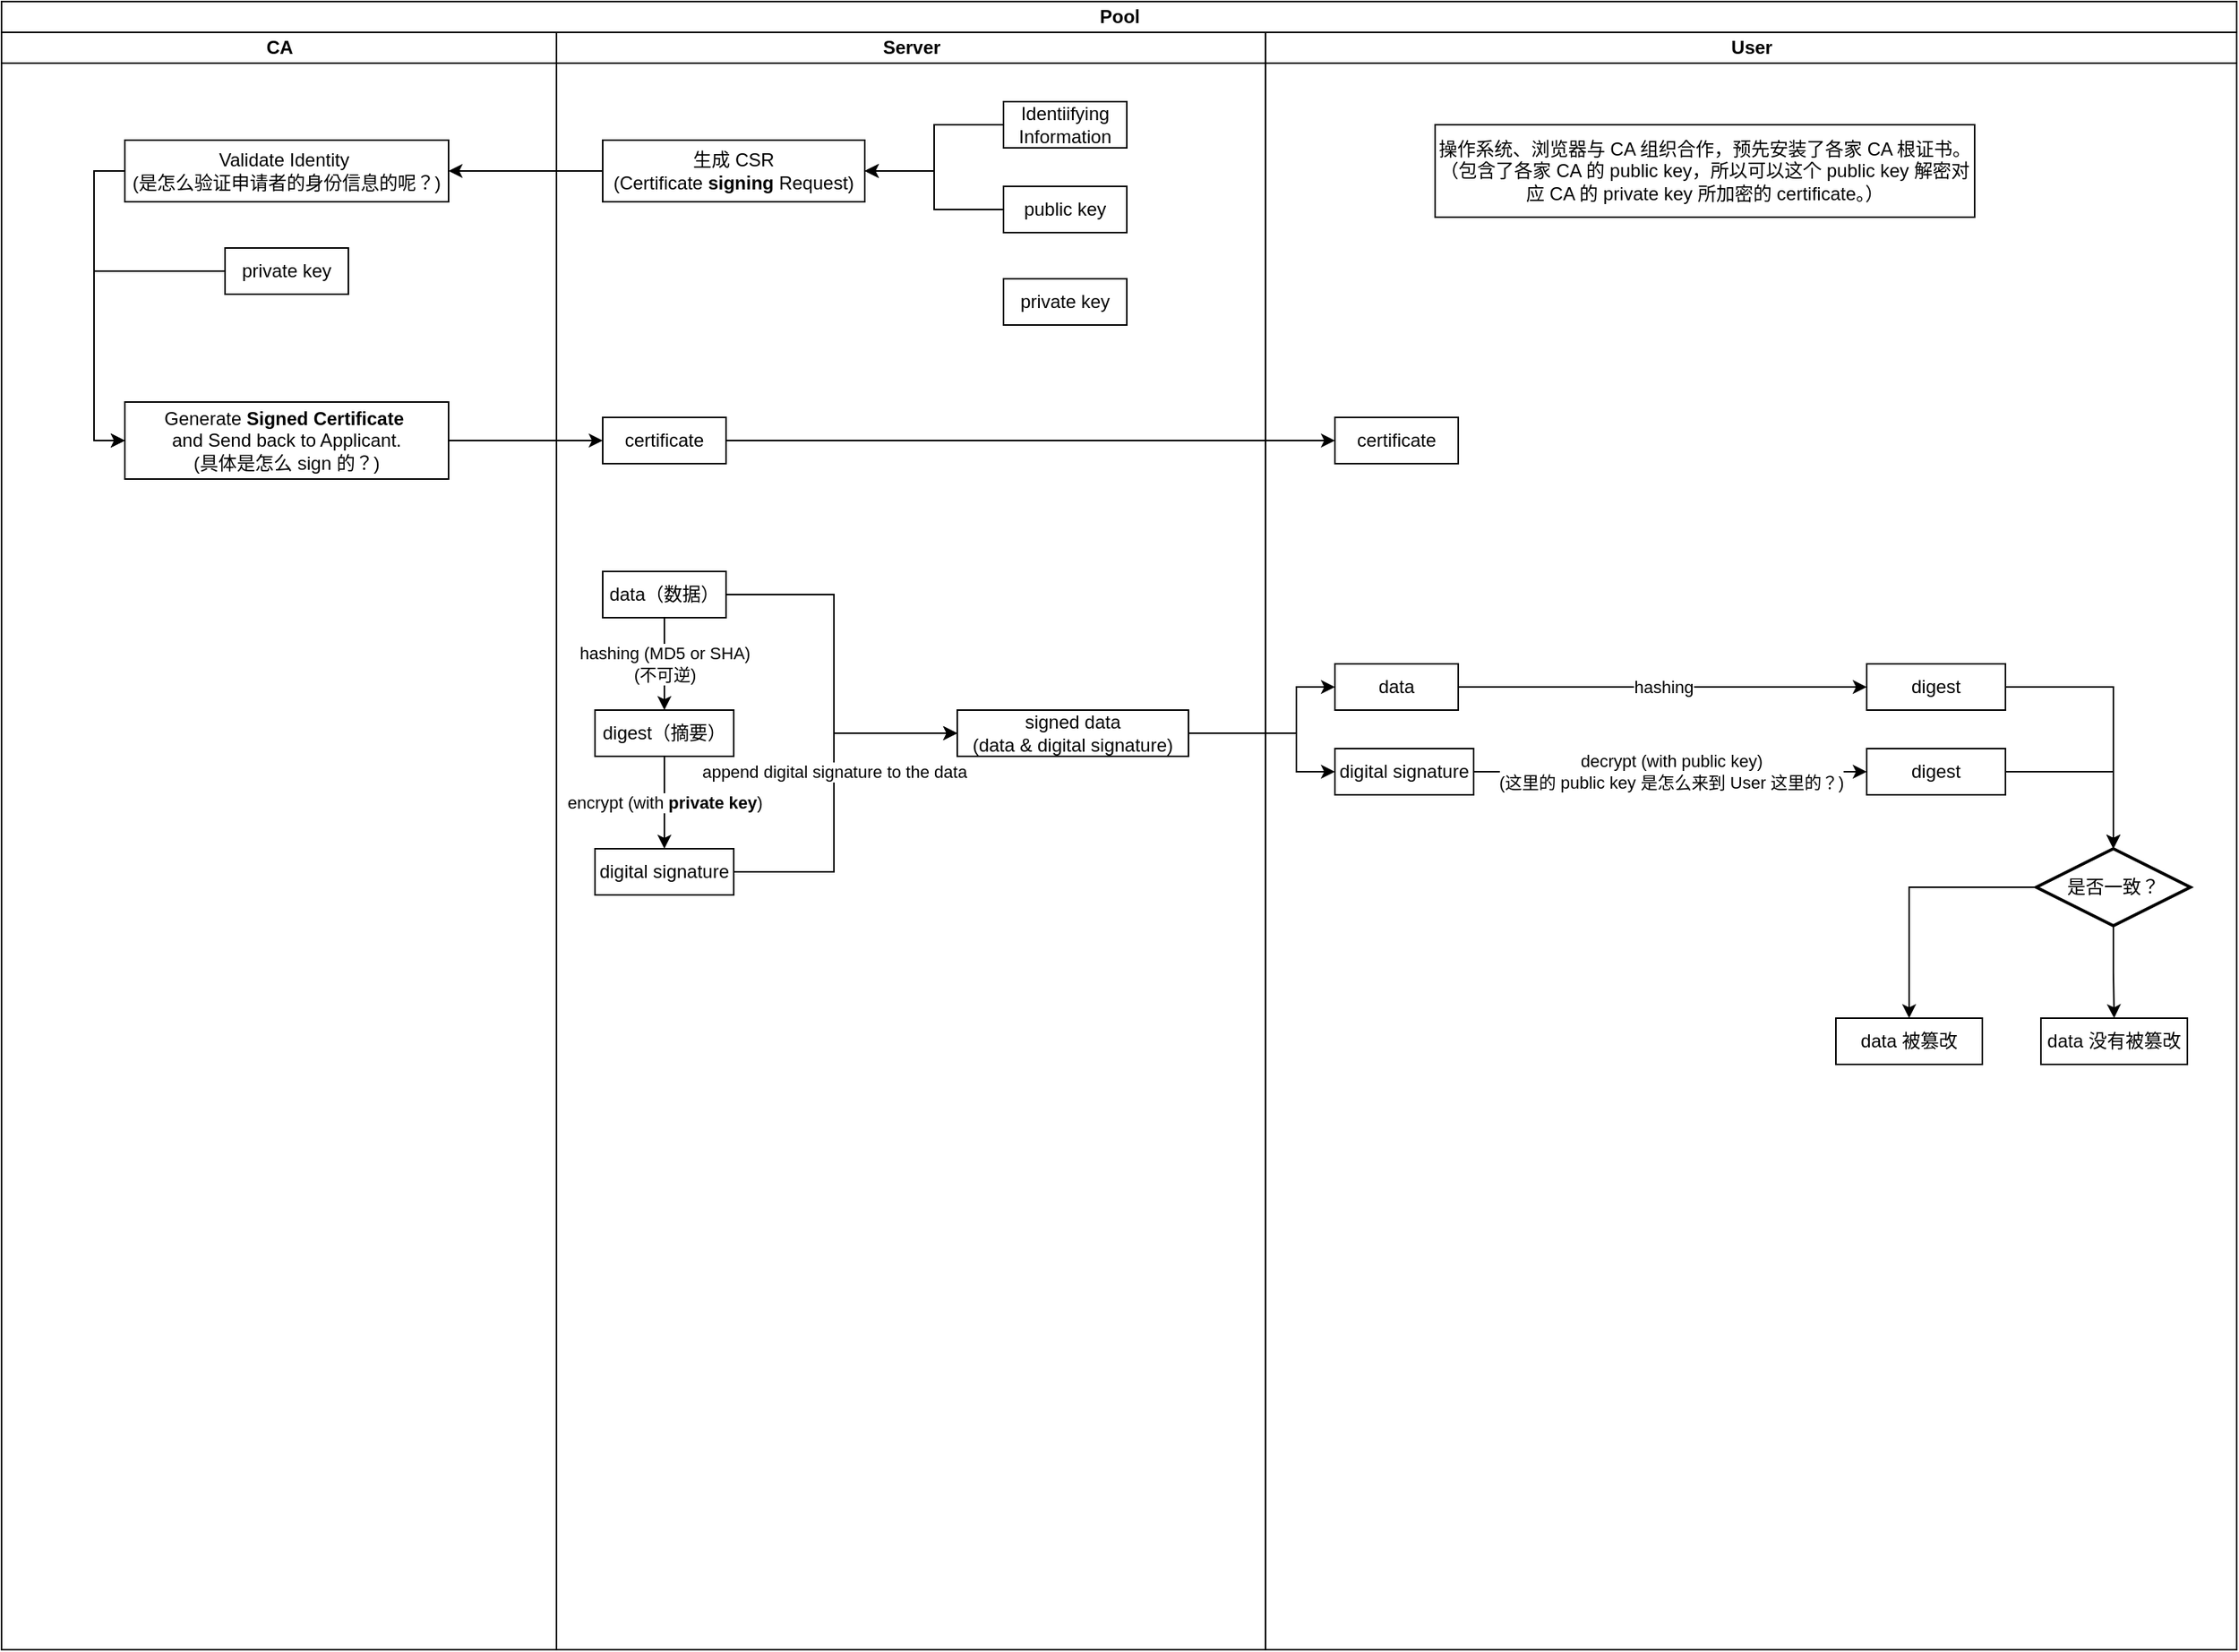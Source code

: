 <mxfile version="14.4.9" type="github">
  <diagram id="kgpKYQtTHZ0yAKxKKP6v" name="Page-1">
    <mxGraphModel dx="1422" dy="785" grid="1" gridSize="10" guides="1" tooltips="1" connect="1" arrows="1" fold="1" page="1" pageScale="1" pageWidth="850" pageHeight="1100" math="0" shadow="0">
      <root>
        <mxCell id="0" />
        <mxCell id="1" parent="0" />
        <mxCell id="6Au5uzRVC5VlOYL2ylWA-2" value="Pool" style="swimlane;html=1;childLayout=stackLayout;resizeParent=1;resizeParentMax=0;startSize=20;" parent="1" vertex="1">
          <mxGeometry x="40" y="40" width="1450" height="1070" as="geometry">
            <mxRectangle x="40" y="40" width="60" height="20" as="alternateBounds" />
          </mxGeometry>
        </mxCell>
        <mxCell id="6Au5uzRVC5VlOYL2ylWA-3" value="CA" style="swimlane;html=1;startSize=20;" parent="6Au5uzRVC5VlOYL2ylWA-2" vertex="1">
          <mxGeometry y="20" width="360" height="1050" as="geometry">
            <mxRectangle y="20" width="30" height="720" as="alternateBounds" />
          </mxGeometry>
        </mxCell>
        <mxCell id="6Au5uzRVC5VlOYL2ylWA-20" style="edgeStyle=orthogonalEdgeStyle;rounded=0;orthogonalLoop=1;jettySize=auto;html=1;exitX=0;exitY=0.5;exitDx=0;exitDy=0;entryX=0;entryY=0.5;entryDx=0;entryDy=0;" parent="6Au5uzRVC5VlOYL2ylWA-3" source="6Au5uzRVC5VlOYL2ylWA-17" target="6Au5uzRVC5VlOYL2ylWA-19" edge="1">
          <mxGeometry relative="1" as="geometry" />
        </mxCell>
        <mxCell id="6Au5uzRVC5VlOYL2ylWA-17" value="Validate Identity&amp;nbsp;&lt;br&gt;(是怎么验证申请者的身份信息的呢？)" style="whiteSpace=wrap;html=1;" parent="6Au5uzRVC5VlOYL2ylWA-3" vertex="1">
          <mxGeometry x="80" y="70" width="210" height="40" as="geometry" />
        </mxCell>
        <mxCell id="6Au5uzRVC5VlOYL2ylWA-25" style="edgeStyle=orthogonalEdgeStyle;rounded=0;orthogonalLoop=1;jettySize=auto;html=1;exitX=0;exitY=0.5;exitDx=0;exitDy=0;entryX=0;entryY=0.5;entryDx=0;entryDy=0;" parent="6Au5uzRVC5VlOYL2ylWA-3" source="6Au5uzRVC5VlOYL2ylWA-18" target="6Au5uzRVC5VlOYL2ylWA-19" edge="1">
          <mxGeometry relative="1" as="geometry">
            <Array as="points">
              <mxPoint x="60" y="155" />
              <mxPoint x="60" y="265" />
            </Array>
          </mxGeometry>
        </mxCell>
        <mxCell id="6Au5uzRVC5VlOYL2ylWA-18" value="private key" style="whiteSpace=wrap;html=1;" parent="6Au5uzRVC5VlOYL2ylWA-3" vertex="1">
          <mxGeometry x="145" y="140" width="80" height="30" as="geometry" />
        </mxCell>
        <mxCell id="6Au5uzRVC5VlOYL2ylWA-19" value="Generate &lt;b&gt;Signed Certificate&lt;/b&gt;&amp;nbsp;&lt;br&gt;and Send back to Applicant.&lt;br&gt;(具体是怎么 sign 的？)" style="whiteSpace=wrap;html=1;" parent="6Au5uzRVC5VlOYL2ylWA-3" vertex="1">
          <mxGeometry x="80" y="240" width="210" height="50" as="geometry" />
        </mxCell>
        <mxCell id="6Au5uzRVC5VlOYL2ylWA-4" value="Server" style="swimlane;html=1;startSize=20;" parent="6Au5uzRVC5VlOYL2ylWA-2" vertex="1">
          <mxGeometry x="360" y="20" width="460" height="1050" as="geometry" />
        </mxCell>
        <mxCell id="6Au5uzRVC5VlOYL2ylWA-27" value="hashing (MD5 or SHA)&lt;br&gt;(不可逆)" style="edgeStyle=orthogonalEdgeStyle;rounded=0;orthogonalLoop=1;jettySize=auto;html=1;exitX=0.5;exitY=1;exitDx=0;exitDy=0;entryX=0.5;entryY=0;entryDx=0;entryDy=0;" parent="6Au5uzRVC5VlOYL2ylWA-4" source="6Au5uzRVC5VlOYL2ylWA-6" target="6Au5uzRVC5VlOYL2ylWA-9" edge="1">
          <mxGeometry relative="1" as="geometry" />
        </mxCell>
        <mxCell id="6Au5uzRVC5VlOYL2ylWA-30" style="edgeStyle=orthogonalEdgeStyle;rounded=0;orthogonalLoop=1;jettySize=auto;html=1;exitX=1;exitY=0.5;exitDx=0;exitDy=0;entryX=0;entryY=0.5;entryDx=0;entryDy=0;" parent="6Au5uzRVC5VlOYL2ylWA-4" source="6Au5uzRVC5VlOYL2ylWA-6" target="6Au5uzRVC5VlOYL2ylWA-29" edge="1">
          <mxGeometry relative="1" as="geometry">
            <Array as="points">
              <mxPoint x="180" y="365" />
              <mxPoint x="180" y="455" />
            </Array>
          </mxGeometry>
        </mxCell>
        <mxCell id="6Au5uzRVC5VlOYL2ylWA-6" value="data（数据）" style="whiteSpace=wrap;html=1;" parent="6Au5uzRVC5VlOYL2ylWA-4" vertex="1">
          <mxGeometry x="30" y="350" width="80" height="30" as="geometry" />
        </mxCell>
        <mxCell id="6Au5uzRVC5VlOYL2ylWA-28" value="encrypt (with &lt;b&gt;private key&lt;/b&gt;)" style="edgeStyle=orthogonalEdgeStyle;rounded=0;orthogonalLoop=1;jettySize=auto;html=1;exitX=0.5;exitY=1;exitDx=0;exitDy=0;entryX=0.5;entryY=0;entryDx=0;entryDy=0;" parent="6Au5uzRVC5VlOYL2ylWA-4" source="6Au5uzRVC5VlOYL2ylWA-9" target="6Au5uzRVC5VlOYL2ylWA-10" edge="1">
          <mxGeometry relative="1" as="geometry" />
        </mxCell>
        <mxCell id="6Au5uzRVC5VlOYL2ylWA-9" value="digest（摘要）" style="whiteSpace=wrap;html=1;" parent="6Au5uzRVC5VlOYL2ylWA-4" vertex="1">
          <mxGeometry x="25" y="440" width="90" height="30" as="geometry" />
        </mxCell>
        <mxCell id="6Au5uzRVC5VlOYL2ylWA-32" value="append&amp;nbsp;digital signature to the data" style="edgeStyle=orthogonalEdgeStyle;rounded=0;orthogonalLoop=1;jettySize=auto;html=1;exitX=1;exitY=0.5;exitDx=0;exitDy=0;entryX=0;entryY=0.5;entryDx=0;entryDy=0;" parent="6Au5uzRVC5VlOYL2ylWA-4" source="6Au5uzRVC5VlOYL2ylWA-10" target="6Au5uzRVC5VlOYL2ylWA-29" edge="1">
          <mxGeometry x="0.106" relative="1" as="geometry">
            <Array as="points">
              <mxPoint x="180" y="545" />
              <mxPoint x="180" y="455" />
            </Array>
            <mxPoint as="offset" />
          </mxGeometry>
        </mxCell>
        <mxCell id="6Au5uzRVC5VlOYL2ylWA-10" value="digital signature" style="whiteSpace=wrap;html=1;" parent="6Au5uzRVC5VlOYL2ylWA-4" vertex="1">
          <mxGeometry x="25" y="530" width="90" height="30" as="geometry" />
        </mxCell>
        <mxCell id="6Au5uzRVC5VlOYL2ylWA-16" style="edgeStyle=orthogonalEdgeStyle;rounded=0;orthogonalLoop=1;jettySize=auto;html=1;exitX=0;exitY=0.5;exitDx=0;exitDy=0;entryX=1;entryY=0.5;entryDx=0;entryDy=0;" parent="6Au5uzRVC5VlOYL2ylWA-4" source="6Au5uzRVC5VlOYL2ylWA-12" target="6Au5uzRVC5VlOYL2ylWA-13" edge="1">
          <mxGeometry relative="1" as="geometry" />
        </mxCell>
        <mxCell id="6Au5uzRVC5VlOYL2ylWA-12" value="public key" style="whiteSpace=wrap;html=1;" parent="6Au5uzRVC5VlOYL2ylWA-4" vertex="1">
          <mxGeometry x="290" y="100" width="80" height="30" as="geometry" />
        </mxCell>
        <mxCell id="6Au5uzRVC5VlOYL2ylWA-11" value="private key" style="whiteSpace=wrap;html=1;" parent="6Au5uzRVC5VlOYL2ylWA-4" vertex="1">
          <mxGeometry x="290" y="160" width="80" height="30" as="geometry" />
        </mxCell>
        <mxCell id="6Au5uzRVC5VlOYL2ylWA-13" value="生成 CSR &lt;br&gt;(Certificate &lt;b&gt;signing&lt;/b&gt; Request)" style="whiteSpace=wrap;html=1;" parent="6Au5uzRVC5VlOYL2ylWA-4" vertex="1">
          <mxGeometry x="30" y="70" width="170" height="40" as="geometry" />
        </mxCell>
        <mxCell id="6Au5uzRVC5VlOYL2ylWA-15" style="edgeStyle=orthogonalEdgeStyle;rounded=0;orthogonalLoop=1;jettySize=auto;html=1;exitX=0;exitY=0.5;exitDx=0;exitDy=0;entryX=1;entryY=0.5;entryDx=0;entryDy=0;" parent="6Au5uzRVC5VlOYL2ylWA-4" source="6Au5uzRVC5VlOYL2ylWA-14" target="6Au5uzRVC5VlOYL2ylWA-13" edge="1">
          <mxGeometry relative="1" as="geometry" />
        </mxCell>
        <mxCell id="6Au5uzRVC5VlOYL2ylWA-14" value="Identiifying Information" style="whiteSpace=wrap;html=1;" parent="6Au5uzRVC5VlOYL2ylWA-4" vertex="1">
          <mxGeometry x="290" y="45" width="80" height="30" as="geometry" />
        </mxCell>
        <mxCell id="6Au5uzRVC5VlOYL2ylWA-23" value="certificate" style="whiteSpace=wrap;html=1;" parent="6Au5uzRVC5VlOYL2ylWA-4" vertex="1">
          <mxGeometry x="30" y="250" width="80" height="30" as="geometry" />
        </mxCell>
        <mxCell id="6Au5uzRVC5VlOYL2ylWA-29" value="signed data&lt;br&gt;(data &amp;amp; digital signature)" style="whiteSpace=wrap;html=1;" parent="6Au5uzRVC5VlOYL2ylWA-4" vertex="1">
          <mxGeometry x="260" y="440" width="150" height="30" as="geometry" />
        </mxCell>
        <mxCell id="6Au5uzRVC5VlOYL2ylWA-5" value="User" style="swimlane;html=1;startSize=20;" parent="6Au5uzRVC5VlOYL2ylWA-2" vertex="1">
          <mxGeometry x="820" y="20" width="630" height="1050" as="geometry">
            <mxRectangle x="770" y="20" width="30" height="460" as="alternateBounds" />
          </mxGeometry>
        </mxCell>
        <mxCell id="6Au5uzRVC5VlOYL2ylWA-39" value="hashing" style="edgeStyle=orthogonalEdgeStyle;rounded=0;orthogonalLoop=1;jettySize=auto;html=1;exitX=1;exitY=0.5;exitDx=0;exitDy=0;" parent="6Au5uzRVC5VlOYL2ylWA-5" source="6Au5uzRVC5VlOYL2ylWA-33" target="6Au5uzRVC5VlOYL2ylWA-38" edge="1">
          <mxGeometry relative="1" as="geometry" />
        </mxCell>
        <mxCell id="6Au5uzRVC5VlOYL2ylWA-33" value="data" style="whiteSpace=wrap;html=1;" parent="6Au5uzRVC5VlOYL2ylWA-5" vertex="1">
          <mxGeometry x="45" y="410" width="80" height="30" as="geometry" />
        </mxCell>
        <mxCell id="6Au5uzRVC5VlOYL2ylWA-41" value="decrypt (with public key)&lt;br&gt;(这里的 public key 是怎么来到 User 这里的？)" style="edgeStyle=orthogonalEdgeStyle;rounded=0;orthogonalLoop=1;jettySize=auto;html=1;exitX=1;exitY=0.5;exitDx=0;exitDy=0;entryX=0;entryY=0.5;entryDx=0;entryDy=0;" parent="6Au5uzRVC5VlOYL2ylWA-5" source="6Au5uzRVC5VlOYL2ylWA-35" target="6Au5uzRVC5VlOYL2ylWA-40" edge="1">
          <mxGeometry relative="1" as="geometry" />
        </mxCell>
        <mxCell id="6Au5uzRVC5VlOYL2ylWA-35" value="digital signature" style="whiteSpace=wrap;html=1;" parent="6Au5uzRVC5VlOYL2ylWA-5" vertex="1">
          <mxGeometry x="45" y="465" width="90" height="30" as="geometry" />
        </mxCell>
        <mxCell id="6Au5uzRVC5VlOYL2ylWA-45" style="edgeStyle=orthogonalEdgeStyle;rounded=0;orthogonalLoop=1;jettySize=auto;html=1;exitX=1;exitY=0.5;exitDx=0;exitDy=0;entryX=0.5;entryY=0;entryDx=0;entryDy=0;entryPerimeter=0;" parent="6Au5uzRVC5VlOYL2ylWA-5" source="6Au5uzRVC5VlOYL2ylWA-38" target="6Au5uzRVC5VlOYL2ylWA-42" edge="1">
          <mxGeometry relative="1" as="geometry" />
        </mxCell>
        <mxCell id="6Au5uzRVC5VlOYL2ylWA-38" value="digest" style="whiteSpace=wrap;html=1;" parent="6Au5uzRVC5VlOYL2ylWA-5" vertex="1">
          <mxGeometry x="390" y="410" width="90" height="30" as="geometry" />
        </mxCell>
        <mxCell id="6Au5uzRVC5VlOYL2ylWA-43" style="edgeStyle=orthogonalEdgeStyle;rounded=0;orthogonalLoop=1;jettySize=auto;html=1;exitX=1;exitY=0.5;exitDx=0;exitDy=0;entryX=0.5;entryY=0;entryDx=0;entryDy=0;entryPerimeter=0;" parent="6Au5uzRVC5VlOYL2ylWA-5" source="6Au5uzRVC5VlOYL2ylWA-40" target="6Au5uzRVC5VlOYL2ylWA-42" edge="1">
          <mxGeometry relative="1" as="geometry" />
        </mxCell>
        <mxCell id="6Au5uzRVC5VlOYL2ylWA-40" value="digest" style="whiteSpace=wrap;html=1;" parent="6Au5uzRVC5VlOYL2ylWA-5" vertex="1">
          <mxGeometry x="390" y="465" width="90" height="30" as="geometry" />
        </mxCell>
        <mxCell id="6Au5uzRVC5VlOYL2ylWA-48" style="edgeStyle=orthogonalEdgeStyle;rounded=0;orthogonalLoop=1;jettySize=auto;html=1;exitX=0.5;exitY=1;exitDx=0;exitDy=0;exitPerimeter=0;entryX=0.5;entryY=0;entryDx=0;entryDy=0;" parent="6Au5uzRVC5VlOYL2ylWA-5" source="6Au5uzRVC5VlOYL2ylWA-42" target="6Au5uzRVC5VlOYL2ylWA-46" edge="1">
          <mxGeometry relative="1" as="geometry" />
        </mxCell>
        <mxCell id="6Au5uzRVC5VlOYL2ylWA-49" style="edgeStyle=orthogonalEdgeStyle;rounded=0;orthogonalLoop=1;jettySize=auto;html=1;exitX=0;exitY=0.5;exitDx=0;exitDy=0;exitPerimeter=0;entryX=0.5;entryY=0;entryDx=0;entryDy=0;" parent="6Au5uzRVC5VlOYL2ylWA-5" source="6Au5uzRVC5VlOYL2ylWA-42" target="6Au5uzRVC5VlOYL2ylWA-47" edge="1">
          <mxGeometry relative="1" as="geometry" />
        </mxCell>
        <mxCell id="6Au5uzRVC5VlOYL2ylWA-42" value="是否一致？" style="strokeWidth=2;html=1;shape=mxgraph.flowchart.decision;whiteSpace=wrap;" parent="6Au5uzRVC5VlOYL2ylWA-5" vertex="1">
          <mxGeometry x="500" y="530" width="100" height="50" as="geometry" />
        </mxCell>
        <mxCell id="6Au5uzRVC5VlOYL2ylWA-46" value="data 没有被篡改" style="whiteSpace=wrap;html=1;" parent="6Au5uzRVC5VlOYL2ylWA-5" vertex="1">
          <mxGeometry x="503" y="640" width="95" height="30" as="geometry" />
        </mxCell>
        <mxCell id="6Au5uzRVC5VlOYL2ylWA-47" value="data 被篡改" style="whiteSpace=wrap;html=1;" parent="6Au5uzRVC5VlOYL2ylWA-5" vertex="1">
          <mxGeometry x="370" y="640" width="95" height="30" as="geometry" />
        </mxCell>
        <mxCell id="Lb6W9lznvDvHdPBaOTak-1" value="certificate" style="whiteSpace=wrap;html=1;" vertex="1" parent="6Au5uzRVC5VlOYL2ylWA-5">
          <mxGeometry x="45" y="250" width="80" height="30" as="geometry" />
        </mxCell>
        <mxCell id="Lb6W9lznvDvHdPBaOTak-3" value="操作系统、浏览器与 CA 组织合作，预先安装了各家 CA 根证书。&lt;br&gt;（包含了各家 CA 的 public key，所以可以这个 public key 解密对应 CA 的 private key 所加密的 certificate。）" style="whiteSpace=wrap;html=1;" vertex="1" parent="6Au5uzRVC5VlOYL2ylWA-5">
          <mxGeometry x="110" y="60" width="350" height="60" as="geometry" />
        </mxCell>
        <mxCell id="6Au5uzRVC5VlOYL2ylWA-22" style="edgeStyle=orthogonalEdgeStyle;rounded=0;orthogonalLoop=1;jettySize=auto;html=1;exitX=0;exitY=0.5;exitDx=0;exitDy=0;entryX=1;entryY=0.5;entryDx=0;entryDy=0;" parent="6Au5uzRVC5VlOYL2ylWA-2" source="6Au5uzRVC5VlOYL2ylWA-13" target="6Au5uzRVC5VlOYL2ylWA-17" edge="1">
          <mxGeometry relative="1" as="geometry" />
        </mxCell>
        <mxCell id="6Au5uzRVC5VlOYL2ylWA-24" style="edgeStyle=orthogonalEdgeStyle;rounded=0;orthogonalLoop=1;jettySize=auto;html=1;exitX=1;exitY=0.5;exitDx=0;exitDy=0;entryX=0;entryY=0.5;entryDx=0;entryDy=0;" parent="6Au5uzRVC5VlOYL2ylWA-2" source="6Au5uzRVC5VlOYL2ylWA-19" target="6Au5uzRVC5VlOYL2ylWA-23" edge="1">
          <mxGeometry relative="1" as="geometry" />
        </mxCell>
        <mxCell id="6Au5uzRVC5VlOYL2ylWA-36" style="edgeStyle=orthogonalEdgeStyle;rounded=0;orthogonalLoop=1;jettySize=auto;html=1;exitX=1;exitY=0.5;exitDx=0;exitDy=0;entryX=0;entryY=0.5;entryDx=0;entryDy=0;" parent="6Au5uzRVC5VlOYL2ylWA-2" source="6Au5uzRVC5VlOYL2ylWA-29" target="6Au5uzRVC5VlOYL2ylWA-33" edge="1">
          <mxGeometry relative="1" as="geometry">
            <Array as="points">
              <mxPoint x="840" y="475" />
              <mxPoint x="840" y="445" />
            </Array>
          </mxGeometry>
        </mxCell>
        <mxCell id="6Au5uzRVC5VlOYL2ylWA-37" style="edgeStyle=orthogonalEdgeStyle;rounded=0;orthogonalLoop=1;jettySize=auto;html=1;exitX=1;exitY=0.5;exitDx=0;exitDy=0;entryX=0;entryY=0.5;entryDx=0;entryDy=0;" parent="6Au5uzRVC5VlOYL2ylWA-2" source="6Au5uzRVC5VlOYL2ylWA-29" target="6Au5uzRVC5VlOYL2ylWA-35" edge="1">
          <mxGeometry relative="1" as="geometry">
            <Array as="points">
              <mxPoint x="840" y="475" />
              <mxPoint x="840" y="500" />
            </Array>
          </mxGeometry>
        </mxCell>
        <mxCell id="Lb6W9lznvDvHdPBaOTak-2" style="edgeStyle=orthogonalEdgeStyle;rounded=0;orthogonalLoop=1;jettySize=auto;html=1;exitX=1;exitY=0.5;exitDx=0;exitDy=0;entryX=0;entryY=0.5;entryDx=0;entryDy=0;" edge="1" parent="6Au5uzRVC5VlOYL2ylWA-2" source="6Au5uzRVC5VlOYL2ylWA-23" target="Lb6W9lznvDvHdPBaOTak-1">
          <mxGeometry relative="1" as="geometry" />
        </mxCell>
      </root>
    </mxGraphModel>
  </diagram>
</mxfile>
